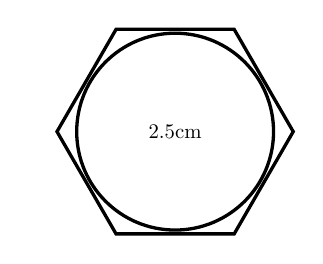 \usetikzlibrary{positioning}
\usetikzlibrary{shapes.geometric}
\usetikzlibrary{shapes.misc}

\begin{tikzpicture}[scale=1]

    \draw[very thick] (0,0) circle (1.25cm) ;
    \node[regular polygon, regular polygon sides=6, shape aspect=0.5, minimum width=4cm, minimum height=1cm, draw,scale=0.75, very thick] (reg) {2.5cm};

\end{tikzpicture}
